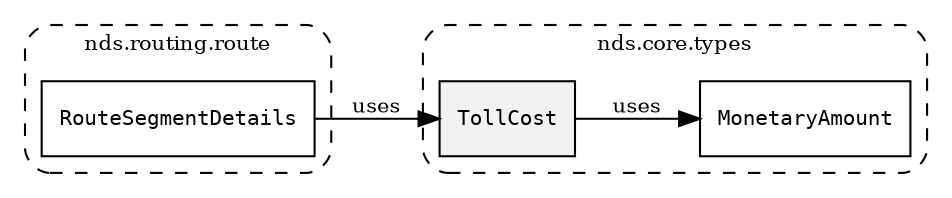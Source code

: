 /**
 * This dot file creates symbol collaboration diagram for TollCost.
 */
digraph ZSERIO
{
    node [shape=box, fontsize=10];
    rankdir="LR";
    fontsize=10;
    tooltip="TollCost collaboration diagram";

    subgraph "cluster_nds.core.types"
    {
        style="dashed, rounded";
        label="nds.core.types";
        tooltip="Package nds.core.types";
        href="../../../content/packages/nds.core.types.html#Package-nds-core-types";
        target="_parent";

        "TollCost" [style="filled", fillcolor="#0000000D", target="_parent", label=<<font face="monospace"><table align="center" border="0" cellspacing="0" cellpadding="0"><tr><td href="../../../content/packages/nds.core.types.html#Subtype-TollCost" title="Subtype defined in nds.core.types">TollCost</td></tr></table></font>>];
        "MonetaryAmount" [target="_parent", label=<<font face="monospace"><table align="center" border="0" cellspacing="0" cellpadding="0"><tr><td href="../../../content/packages/nds.core.types.html#Structure-MonetaryAmount" title="Structure defined in nds.core.types">MonetaryAmount</td></tr></table></font>>];
    }

    subgraph "cluster_nds.routing.route"
    {
        style="dashed, rounded";
        label="nds.routing.route";
        tooltip="Package nds.routing.route";
        href="../../../content/packages/nds.routing.route.html#Package-nds-routing-route";
        target="_parent";

        "RouteSegmentDetails" [target="_parent", label=<<font face="monospace"><table align="center" border="0" cellspacing="0" cellpadding="0"><tr><td href="../../../content/packages/nds.routing.route.html#Choice-RouteSegmentDetails" title="Choice defined in nds.routing.route">RouteSegmentDetails</td></tr></table></font>>];
    }

    "TollCost" -> "MonetaryAmount" [label="uses", fontsize=10];
    "RouteSegmentDetails" -> "TollCost" [label="uses", fontsize=10];
}
